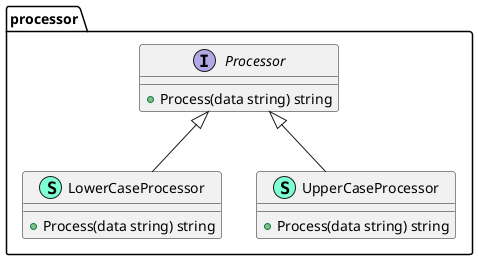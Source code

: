 @startuml
namespace processor {
    class LowerCaseProcessor << (S,Aquamarine) >> {
        + Process(data string) string

    }
    interface Processor  {
        + Process(data string) string

    }
    class UpperCaseProcessor << (S,Aquamarine) >> {
        + Process(data string) string

    }
}

"processor.Processor" <|-- "processor.LowerCaseProcessor"
"processor.Processor" <|-- "processor.UpperCaseProcessor"

@enduml